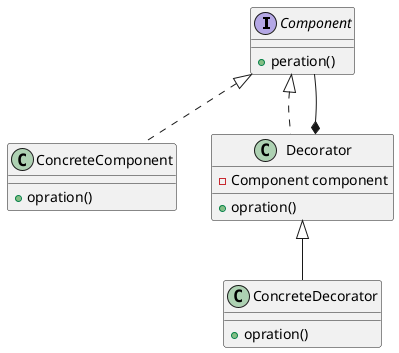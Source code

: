 ```plantuml
@startuml
interface Component {
+ peration()
}

class ConcreteComponent {
+ opration()
}

class Decorator {
- Component component
+ opration()
}

class ConcreteDecorator {
+ opration()
}

Component <|.. ConcreteComponent
Component <|.. Decorator

Decorator <|-- ConcreteDecorator

Decorator *-- Component
@enduml